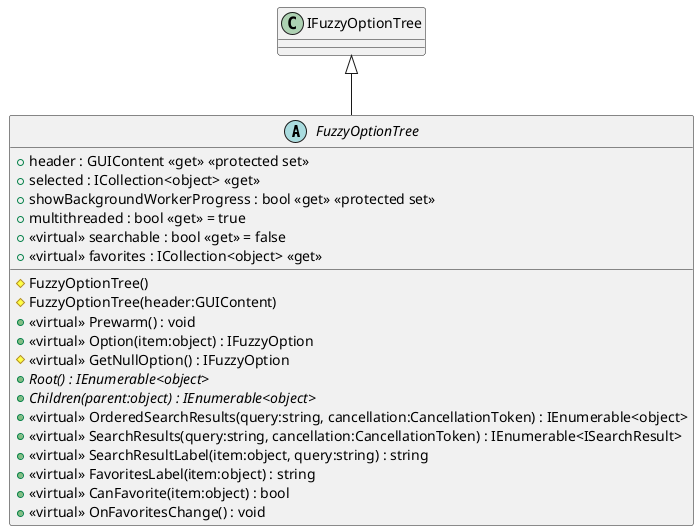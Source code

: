 @startuml
abstract class FuzzyOptionTree {
    # FuzzyOptionTree()
    # FuzzyOptionTree(header:GUIContent)
    + header : GUIContent <<get>> <<protected set>>
    + selected : ICollection<object> <<get>>
    + showBackgroundWorkerProgress : bool <<get>> <<protected set>>
    + <<virtual>> Prewarm() : void
    + <<virtual>> Option(item:object) : IFuzzyOption
    # <<virtual>> GetNullOption() : IFuzzyOption
    + multithreaded : bool <<get>> = true
    + {abstract} Root() : IEnumerable<object>
    + {abstract} Children(parent:object) : IEnumerable<object>
    + <<virtual>> searchable : bool <<get>> = false
    + <<virtual>> OrderedSearchResults(query:string, cancellation:CancellationToken) : IEnumerable<object>
    + <<virtual>> SearchResults(query:string, cancellation:CancellationToken) : IEnumerable<ISearchResult>
    + <<virtual>> SearchResultLabel(item:object, query:string) : string
    + <<virtual>> favorites : ICollection<object> <<get>>
    + <<virtual>> FavoritesLabel(item:object) : string
    + <<virtual>> CanFavorite(item:object) : bool
    + <<virtual>> OnFavoritesChange() : void
}
IFuzzyOptionTree <|-- FuzzyOptionTree
@enduml
